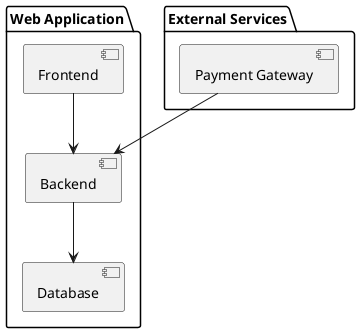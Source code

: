 @startuml
package "Web Application" {
  [Frontend] --> [Backend]
  [Backend] --> [Database]
}

package "External Services" {
  [Payment Gateway] --> [Backend]
}
@enduml
